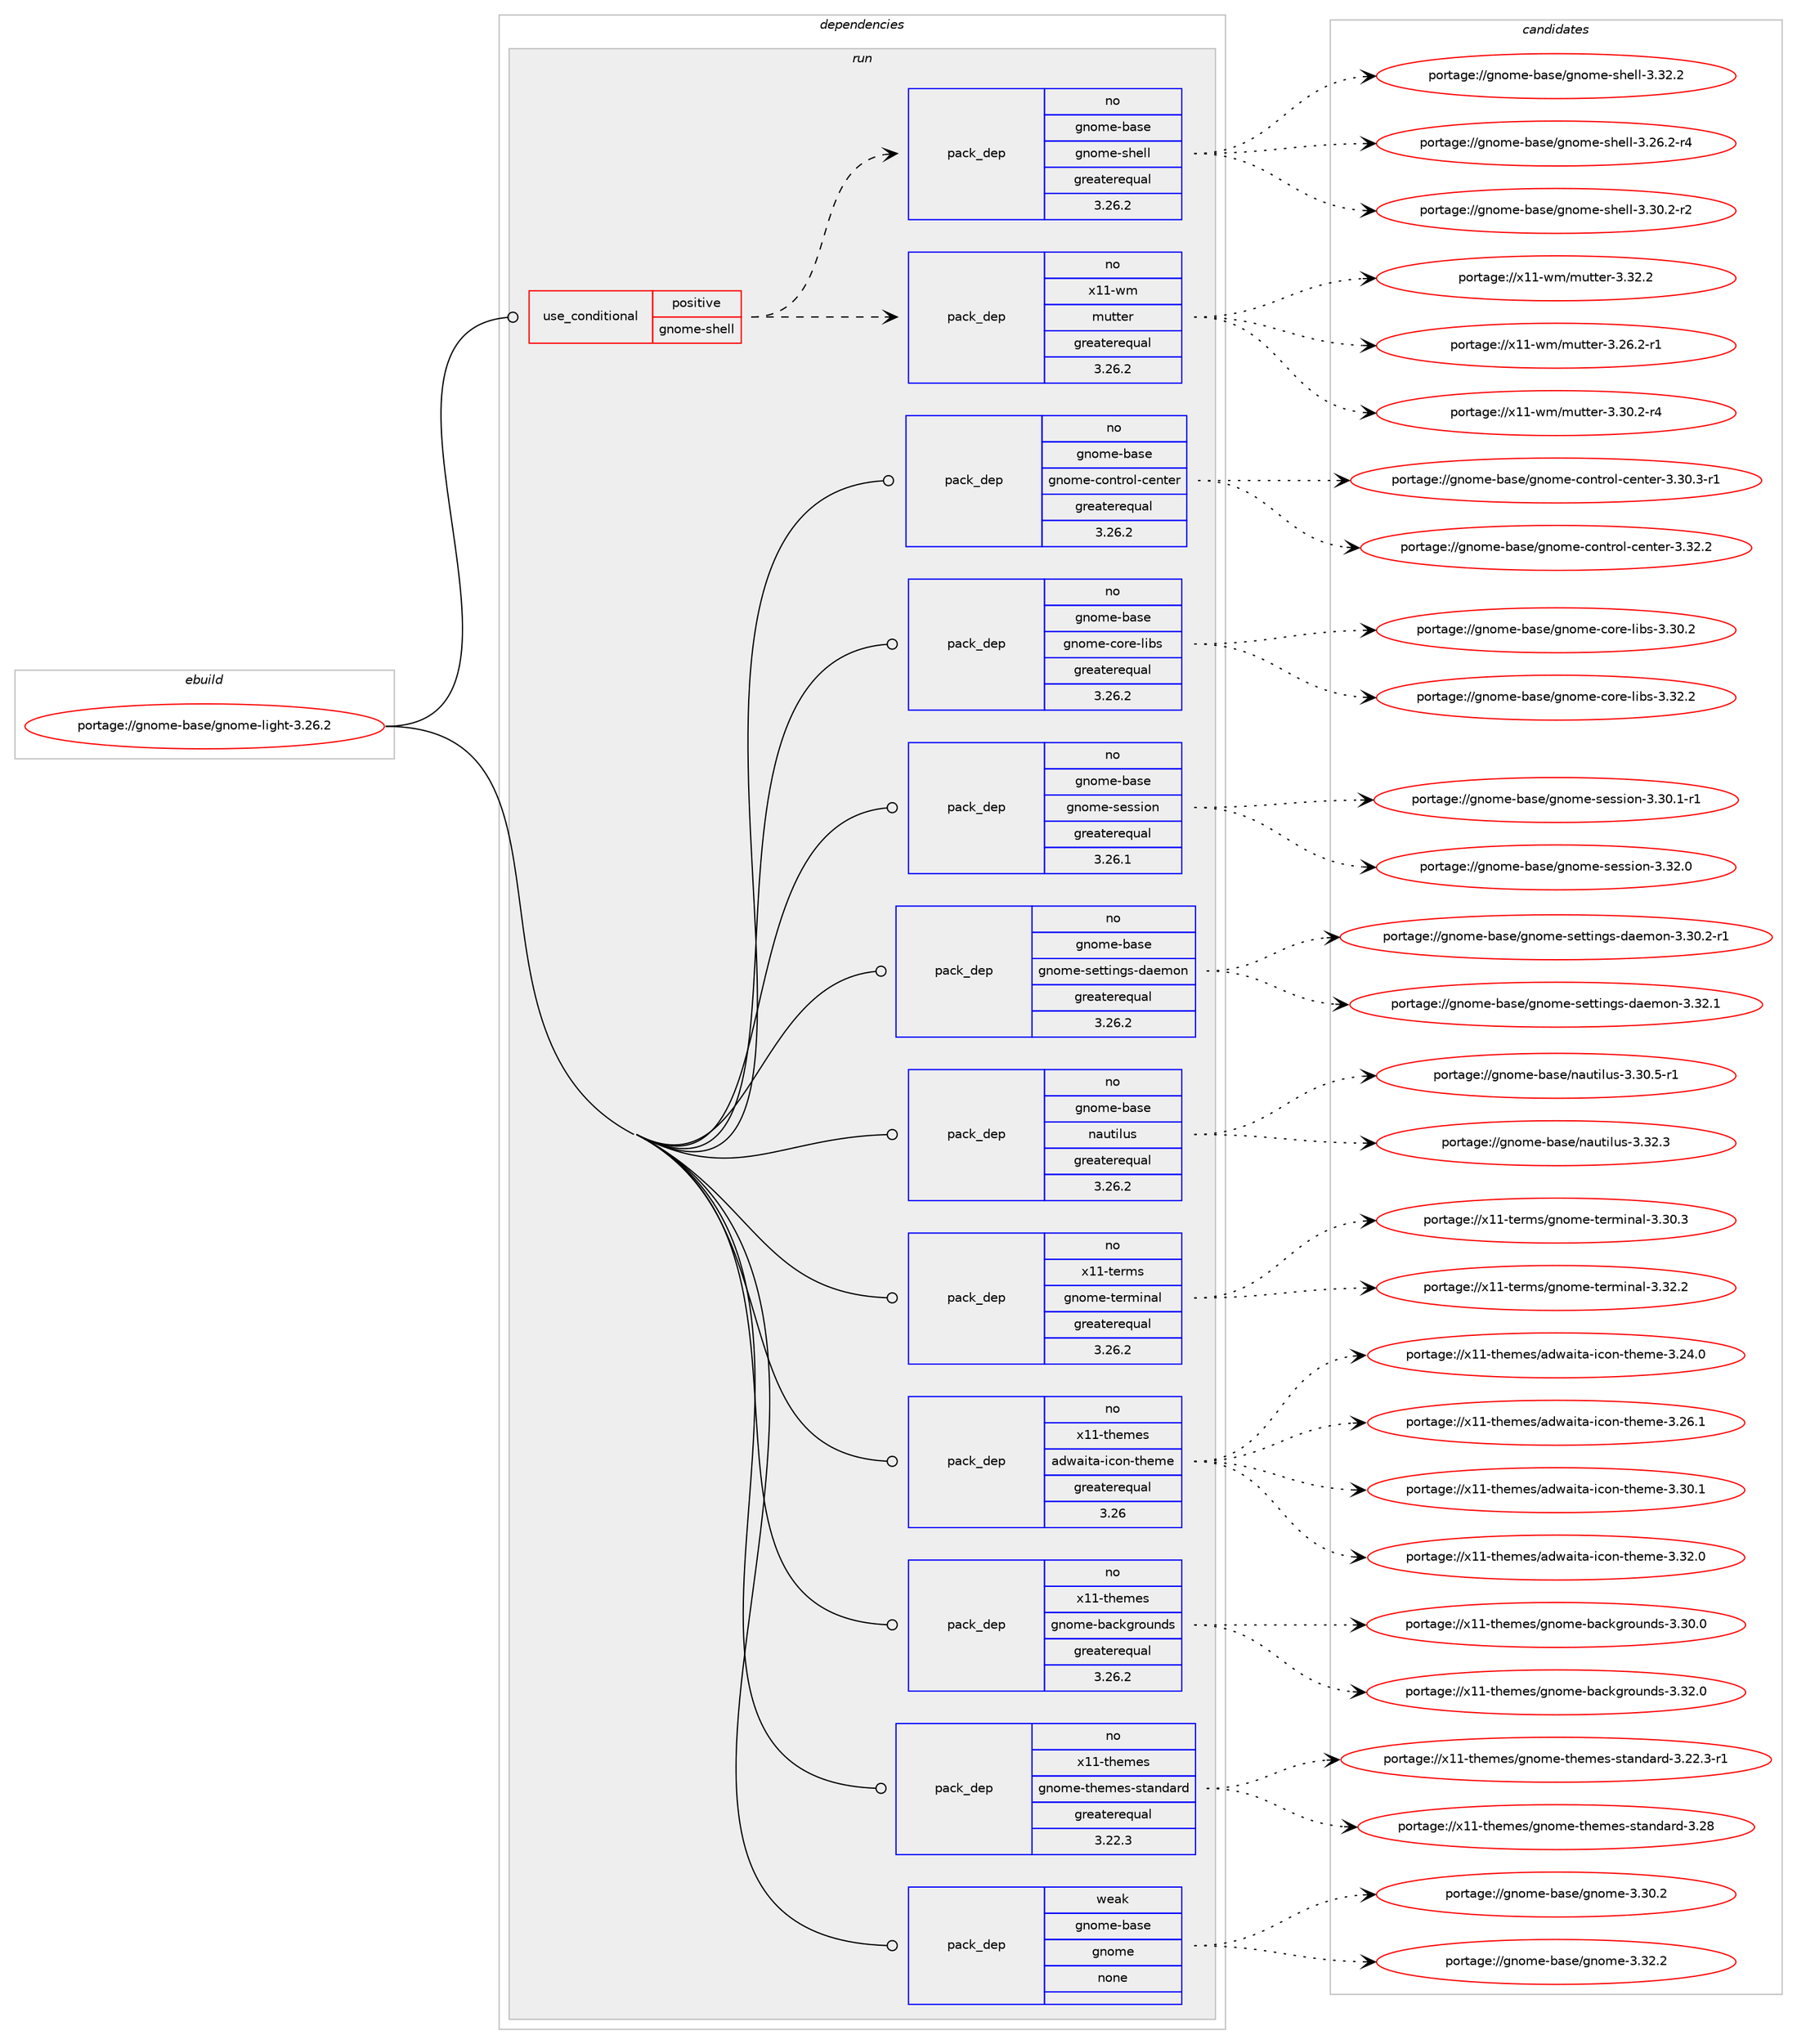 digraph prolog {

# *************
# Graph options
# *************

newrank=true;
concentrate=true;
compound=true;
graph [rankdir=LR,fontname=Helvetica,fontsize=10,ranksep=1.5];#, ranksep=2.5, nodesep=0.2];
edge  [arrowhead=vee];
node  [fontname=Helvetica,fontsize=10];

# **********
# The ebuild
# **********

subgraph cluster_leftcol {
color=gray;
rank=same;
label=<<i>ebuild</i>>;
id [label="portage://gnome-base/gnome-light-3.26.2", color=red, width=4, href="../gnome-base/gnome-light-3.26.2.svg"];
}

# ****************
# The dependencies
# ****************

subgraph cluster_midcol {
color=gray;
label=<<i>dependencies</i>>;
subgraph cluster_compile {
fillcolor="#eeeeee";
style=filled;
label=<<i>compile</i>>;
}
subgraph cluster_compileandrun {
fillcolor="#eeeeee";
style=filled;
label=<<i>compile and run</i>>;
}
subgraph cluster_run {
fillcolor="#eeeeee";
style=filled;
label=<<i>run</i>>;
subgraph cond74034 {
dependency278694 [label=<<TABLE BORDER="0" CELLBORDER="1" CELLSPACING="0" CELLPADDING="4"><TR><TD ROWSPAN="3" CELLPADDING="10">use_conditional</TD></TR><TR><TD>positive</TD></TR><TR><TD>gnome-shell</TD></TR></TABLE>>, shape=none, color=red];
subgraph pack200605 {
dependency278695 [label=<<TABLE BORDER="0" CELLBORDER="1" CELLSPACING="0" CELLPADDING="4" WIDTH="220"><TR><TD ROWSPAN="6" CELLPADDING="30">pack_dep</TD></TR><TR><TD WIDTH="110">no</TD></TR><TR><TD>x11-wm</TD></TR><TR><TD>mutter</TD></TR><TR><TD>greaterequal</TD></TR><TR><TD>3.26.2</TD></TR></TABLE>>, shape=none, color=blue];
}
dependency278694:e -> dependency278695:w [weight=20,style="dashed",arrowhead="vee"];
subgraph pack200606 {
dependency278696 [label=<<TABLE BORDER="0" CELLBORDER="1" CELLSPACING="0" CELLPADDING="4" WIDTH="220"><TR><TD ROWSPAN="6" CELLPADDING="30">pack_dep</TD></TR><TR><TD WIDTH="110">no</TD></TR><TR><TD>gnome-base</TD></TR><TR><TD>gnome-shell</TD></TR><TR><TD>greaterequal</TD></TR><TR><TD>3.26.2</TD></TR></TABLE>>, shape=none, color=blue];
}
dependency278694:e -> dependency278696:w [weight=20,style="dashed",arrowhead="vee"];
}
id:e -> dependency278694:w [weight=20,style="solid",arrowhead="odot"];
subgraph pack200607 {
dependency278697 [label=<<TABLE BORDER="0" CELLBORDER="1" CELLSPACING="0" CELLPADDING="4" WIDTH="220"><TR><TD ROWSPAN="6" CELLPADDING="30">pack_dep</TD></TR><TR><TD WIDTH="110">no</TD></TR><TR><TD>gnome-base</TD></TR><TR><TD>gnome-control-center</TD></TR><TR><TD>greaterequal</TD></TR><TR><TD>3.26.2</TD></TR></TABLE>>, shape=none, color=blue];
}
id:e -> dependency278697:w [weight=20,style="solid",arrowhead="odot"];
subgraph pack200608 {
dependency278698 [label=<<TABLE BORDER="0" CELLBORDER="1" CELLSPACING="0" CELLPADDING="4" WIDTH="220"><TR><TD ROWSPAN="6" CELLPADDING="30">pack_dep</TD></TR><TR><TD WIDTH="110">no</TD></TR><TR><TD>gnome-base</TD></TR><TR><TD>gnome-core-libs</TD></TR><TR><TD>greaterequal</TD></TR><TR><TD>3.26.2</TD></TR></TABLE>>, shape=none, color=blue];
}
id:e -> dependency278698:w [weight=20,style="solid",arrowhead="odot"];
subgraph pack200609 {
dependency278699 [label=<<TABLE BORDER="0" CELLBORDER="1" CELLSPACING="0" CELLPADDING="4" WIDTH="220"><TR><TD ROWSPAN="6" CELLPADDING="30">pack_dep</TD></TR><TR><TD WIDTH="110">no</TD></TR><TR><TD>gnome-base</TD></TR><TR><TD>gnome-session</TD></TR><TR><TD>greaterequal</TD></TR><TR><TD>3.26.1</TD></TR></TABLE>>, shape=none, color=blue];
}
id:e -> dependency278699:w [weight=20,style="solid",arrowhead="odot"];
subgraph pack200610 {
dependency278700 [label=<<TABLE BORDER="0" CELLBORDER="1" CELLSPACING="0" CELLPADDING="4" WIDTH="220"><TR><TD ROWSPAN="6" CELLPADDING="30">pack_dep</TD></TR><TR><TD WIDTH="110">no</TD></TR><TR><TD>gnome-base</TD></TR><TR><TD>gnome-settings-daemon</TD></TR><TR><TD>greaterequal</TD></TR><TR><TD>3.26.2</TD></TR></TABLE>>, shape=none, color=blue];
}
id:e -> dependency278700:w [weight=20,style="solid",arrowhead="odot"];
subgraph pack200611 {
dependency278701 [label=<<TABLE BORDER="0" CELLBORDER="1" CELLSPACING="0" CELLPADDING="4" WIDTH="220"><TR><TD ROWSPAN="6" CELLPADDING="30">pack_dep</TD></TR><TR><TD WIDTH="110">no</TD></TR><TR><TD>gnome-base</TD></TR><TR><TD>nautilus</TD></TR><TR><TD>greaterequal</TD></TR><TR><TD>3.26.2</TD></TR></TABLE>>, shape=none, color=blue];
}
id:e -> dependency278701:w [weight=20,style="solid",arrowhead="odot"];
subgraph pack200612 {
dependency278702 [label=<<TABLE BORDER="0" CELLBORDER="1" CELLSPACING="0" CELLPADDING="4" WIDTH="220"><TR><TD ROWSPAN="6" CELLPADDING="30">pack_dep</TD></TR><TR><TD WIDTH="110">no</TD></TR><TR><TD>x11-terms</TD></TR><TR><TD>gnome-terminal</TD></TR><TR><TD>greaterequal</TD></TR><TR><TD>3.26.2</TD></TR></TABLE>>, shape=none, color=blue];
}
id:e -> dependency278702:w [weight=20,style="solid",arrowhead="odot"];
subgraph pack200613 {
dependency278703 [label=<<TABLE BORDER="0" CELLBORDER="1" CELLSPACING="0" CELLPADDING="4" WIDTH="220"><TR><TD ROWSPAN="6" CELLPADDING="30">pack_dep</TD></TR><TR><TD WIDTH="110">no</TD></TR><TR><TD>x11-themes</TD></TR><TR><TD>adwaita-icon-theme</TD></TR><TR><TD>greaterequal</TD></TR><TR><TD>3.26</TD></TR></TABLE>>, shape=none, color=blue];
}
id:e -> dependency278703:w [weight=20,style="solid",arrowhead="odot"];
subgraph pack200614 {
dependency278704 [label=<<TABLE BORDER="0" CELLBORDER="1" CELLSPACING="0" CELLPADDING="4" WIDTH="220"><TR><TD ROWSPAN="6" CELLPADDING="30">pack_dep</TD></TR><TR><TD WIDTH="110">no</TD></TR><TR><TD>x11-themes</TD></TR><TR><TD>gnome-backgrounds</TD></TR><TR><TD>greaterequal</TD></TR><TR><TD>3.26.2</TD></TR></TABLE>>, shape=none, color=blue];
}
id:e -> dependency278704:w [weight=20,style="solid",arrowhead="odot"];
subgraph pack200615 {
dependency278705 [label=<<TABLE BORDER="0" CELLBORDER="1" CELLSPACING="0" CELLPADDING="4" WIDTH="220"><TR><TD ROWSPAN="6" CELLPADDING="30">pack_dep</TD></TR><TR><TD WIDTH="110">no</TD></TR><TR><TD>x11-themes</TD></TR><TR><TD>gnome-themes-standard</TD></TR><TR><TD>greaterequal</TD></TR><TR><TD>3.22.3</TD></TR></TABLE>>, shape=none, color=blue];
}
id:e -> dependency278705:w [weight=20,style="solid",arrowhead="odot"];
subgraph pack200616 {
dependency278706 [label=<<TABLE BORDER="0" CELLBORDER="1" CELLSPACING="0" CELLPADDING="4" WIDTH="220"><TR><TD ROWSPAN="6" CELLPADDING="30">pack_dep</TD></TR><TR><TD WIDTH="110">weak</TD></TR><TR><TD>gnome-base</TD></TR><TR><TD>gnome</TD></TR><TR><TD>none</TD></TR><TR><TD></TD></TR></TABLE>>, shape=none, color=blue];
}
id:e -> dependency278706:w [weight=20,style="solid",arrowhead="odot"];
}
}

# **************
# The candidates
# **************

subgraph cluster_choices {
rank=same;
color=gray;
label=<<i>candidates</i>>;

subgraph choice200605 {
color=black;
nodesep=1;
choiceportage12049494511910947109117116116101114455146505446504511449 [label="portage://x11-wm/mutter-3.26.2-r1", color=red, width=4,href="../x11-wm/mutter-3.26.2-r1.svg"];
choiceportage12049494511910947109117116116101114455146514846504511452 [label="portage://x11-wm/mutter-3.30.2-r4", color=red, width=4,href="../x11-wm/mutter-3.30.2-r4.svg"];
choiceportage1204949451191094710911711611610111445514651504650 [label="portage://x11-wm/mutter-3.32.2", color=red, width=4,href="../x11-wm/mutter-3.32.2.svg"];
dependency278695:e -> choiceportage12049494511910947109117116116101114455146505446504511449:w [style=dotted,weight="100"];
dependency278695:e -> choiceportage12049494511910947109117116116101114455146514846504511452:w [style=dotted,weight="100"];
dependency278695:e -> choiceportage1204949451191094710911711611610111445514651504650:w [style=dotted,weight="100"];
}
subgraph choice200606 {
color=black;
nodesep=1;
choiceportage1031101111091014598971151014710311011110910145115104101108108455146505446504511452 [label="portage://gnome-base/gnome-shell-3.26.2-r4", color=red, width=4,href="../gnome-base/gnome-shell-3.26.2-r4.svg"];
choiceportage1031101111091014598971151014710311011110910145115104101108108455146514846504511450 [label="portage://gnome-base/gnome-shell-3.30.2-r2", color=red, width=4,href="../gnome-base/gnome-shell-3.30.2-r2.svg"];
choiceportage103110111109101459897115101471031101111091014511510410110810845514651504650 [label="portage://gnome-base/gnome-shell-3.32.2", color=red, width=4,href="../gnome-base/gnome-shell-3.32.2.svg"];
dependency278696:e -> choiceportage1031101111091014598971151014710311011110910145115104101108108455146505446504511452:w [style=dotted,weight="100"];
dependency278696:e -> choiceportage1031101111091014598971151014710311011110910145115104101108108455146514846504511450:w [style=dotted,weight="100"];
dependency278696:e -> choiceportage103110111109101459897115101471031101111091014511510410110810845514651504650:w [style=dotted,weight="100"];
}
subgraph choice200607 {
color=black;
nodesep=1;
choiceportage1031101111091014598971151014710311011110910145991111101161141111084599101110116101114455146514846514511449 [label="portage://gnome-base/gnome-control-center-3.30.3-r1", color=red, width=4,href="../gnome-base/gnome-control-center-3.30.3-r1.svg"];
choiceportage103110111109101459897115101471031101111091014599111110116114111108459910111011610111445514651504650 [label="portage://gnome-base/gnome-control-center-3.32.2", color=red, width=4,href="../gnome-base/gnome-control-center-3.32.2.svg"];
dependency278697:e -> choiceportage1031101111091014598971151014710311011110910145991111101161141111084599101110116101114455146514846514511449:w [style=dotted,weight="100"];
dependency278697:e -> choiceportage103110111109101459897115101471031101111091014599111110116114111108459910111011610111445514651504650:w [style=dotted,weight="100"];
}
subgraph choice200608 {
color=black;
nodesep=1;
choiceportage103110111109101459897115101471031101111091014599111114101451081059811545514651484650 [label="portage://gnome-base/gnome-core-libs-3.30.2", color=red, width=4,href="../gnome-base/gnome-core-libs-3.30.2.svg"];
choiceportage103110111109101459897115101471031101111091014599111114101451081059811545514651504650 [label="portage://gnome-base/gnome-core-libs-3.32.2", color=red, width=4,href="../gnome-base/gnome-core-libs-3.32.2.svg"];
dependency278698:e -> choiceportage103110111109101459897115101471031101111091014599111114101451081059811545514651484650:w [style=dotted,weight="100"];
dependency278698:e -> choiceportage103110111109101459897115101471031101111091014599111114101451081059811545514651504650:w [style=dotted,weight="100"];
}
subgraph choice200609 {
color=black;
nodesep=1;
choiceportage1031101111091014598971151014710311011110910145115101115115105111110455146514846494511449 [label="portage://gnome-base/gnome-session-3.30.1-r1", color=red, width=4,href="../gnome-base/gnome-session-3.30.1-r1.svg"];
choiceportage103110111109101459897115101471031101111091014511510111511510511111045514651504648 [label="portage://gnome-base/gnome-session-3.32.0", color=red, width=4,href="../gnome-base/gnome-session-3.32.0.svg"];
dependency278699:e -> choiceportage1031101111091014598971151014710311011110910145115101115115105111110455146514846494511449:w [style=dotted,weight="100"];
dependency278699:e -> choiceportage103110111109101459897115101471031101111091014511510111511510511111045514651504648:w [style=dotted,weight="100"];
}
subgraph choice200610 {
color=black;
nodesep=1;
choiceportage10311011110910145989711510147103110111109101451151011161161051101031154510097101109111110455146514846504511449 [label="portage://gnome-base/gnome-settings-daemon-3.30.2-r1", color=red, width=4,href="../gnome-base/gnome-settings-daemon-3.30.2-r1.svg"];
choiceportage1031101111091014598971151014710311011110910145115101116116105110103115451009710110911111045514651504649 [label="portage://gnome-base/gnome-settings-daemon-3.32.1", color=red, width=4,href="../gnome-base/gnome-settings-daemon-3.32.1.svg"];
dependency278700:e -> choiceportage10311011110910145989711510147103110111109101451151011161161051101031154510097101109111110455146514846504511449:w [style=dotted,weight="100"];
dependency278700:e -> choiceportage1031101111091014598971151014710311011110910145115101116116105110103115451009710110911111045514651504649:w [style=dotted,weight="100"];
}
subgraph choice200611 {
color=black;
nodesep=1;
choiceportage1031101111091014598971151014711097117116105108117115455146514846534511449 [label="portage://gnome-base/nautilus-3.30.5-r1", color=red, width=4,href="../gnome-base/nautilus-3.30.5-r1.svg"];
choiceportage103110111109101459897115101471109711711610510811711545514651504651 [label="portage://gnome-base/nautilus-3.32.3", color=red, width=4,href="../gnome-base/nautilus-3.32.3.svg"];
dependency278701:e -> choiceportage1031101111091014598971151014711097117116105108117115455146514846534511449:w [style=dotted,weight="100"];
dependency278701:e -> choiceportage103110111109101459897115101471109711711610510811711545514651504651:w [style=dotted,weight="100"];
}
subgraph choice200612 {
color=black;
nodesep=1;
choiceportage12049494511610111410911547103110111109101451161011141091051109710845514651484651 [label="portage://x11-terms/gnome-terminal-3.30.3", color=red, width=4,href="../x11-terms/gnome-terminal-3.30.3.svg"];
choiceportage12049494511610111410911547103110111109101451161011141091051109710845514651504650 [label="portage://x11-terms/gnome-terminal-3.32.2", color=red, width=4,href="../x11-terms/gnome-terminal-3.32.2.svg"];
dependency278702:e -> choiceportage12049494511610111410911547103110111109101451161011141091051109710845514651484651:w [style=dotted,weight="100"];
dependency278702:e -> choiceportage12049494511610111410911547103110111109101451161011141091051109710845514651504650:w [style=dotted,weight="100"];
}
subgraph choice200613 {
color=black;
nodesep=1;
choiceportage1204949451161041011091011154797100119971051169745105991111104511610410110910145514650524648 [label="portage://x11-themes/adwaita-icon-theme-3.24.0", color=red, width=4,href="../x11-themes/adwaita-icon-theme-3.24.0.svg"];
choiceportage1204949451161041011091011154797100119971051169745105991111104511610410110910145514650544649 [label="portage://x11-themes/adwaita-icon-theme-3.26.1", color=red, width=4,href="../x11-themes/adwaita-icon-theme-3.26.1.svg"];
choiceportage1204949451161041011091011154797100119971051169745105991111104511610410110910145514651484649 [label="portage://x11-themes/adwaita-icon-theme-3.30.1", color=red, width=4,href="../x11-themes/adwaita-icon-theme-3.30.1.svg"];
choiceportage1204949451161041011091011154797100119971051169745105991111104511610410110910145514651504648 [label="portage://x11-themes/adwaita-icon-theme-3.32.0", color=red, width=4,href="../x11-themes/adwaita-icon-theme-3.32.0.svg"];
dependency278703:e -> choiceportage1204949451161041011091011154797100119971051169745105991111104511610410110910145514650524648:w [style=dotted,weight="100"];
dependency278703:e -> choiceportage1204949451161041011091011154797100119971051169745105991111104511610410110910145514650544649:w [style=dotted,weight="100"];
dependency278703:e -> choiceportage1204949451161041011091011154797100119971051169745105991111104511610410110910145514651484649:w [style=dotted,weight="100"];
dependency278703:e -> choiceportage1204949451161041011091011154797100119971051169745105991111104511610410110910145514651504648:w [style=dotted,weight="100"];
}
subgraph choice200614 {
color=black;
nodesep=1;
choiceportage120494945116104101109101115471031101111091014598979910710311411111711010011545514651484648 [label="portage://x11-themes/gnome-backgrounds-3.30.0", color=red, width=4,href="../x11-themes/gnome-backgrounds-3.30.0.svg"];
choiceportage120494945116104101109101115471031101111091014598979910710311411111711010011545514651504648 [label="portage://x11-themes/gnome-backgrounds-3.32.0", color=red, width=4,href="../x11-themes/gnome-backgrounds-3.32.0.svg"];
dependency278704:e -> choiceportage120494945116104101109101115471031101111091014598979910710311411111711010011545514651484648:w [style=dotted,weight="100"];
dependency278704:e -> choiceportage120494945116104101109101115471031101111091014598979910710311411111711010011545514651504648:w [style=dotted,weight="100"];
}
subgraph choice200615 {
color=black;
nodesep=1;
choiceportage1204949451161041011091011154710311011110910145116104101109101115451151169711010097114100455146505046514511449 [label="portage://x11-themes/gnome-themes-standard-3.22.3-r1", color=red, width=4,href="../x11-themes/gnome-themes-standard-3.22.3-r1.svg"];
choiceportage12049494511610410110910111547103110111109101451161041011091011154511511697110100971141004551465056 [label="portage://x11-themes/gnome-themes-standard-3.28", color=red, width=4,href="../x11-themes/gnome-themes-standard-3.28.svg"];
dependency278705:e -> choiceportage1204949451161041011091011154710311011110910145116104101109101115451151169711010097114100455146505046514511449:w [style=dotted,weight="100"];
dependency278705:e -> choiceportage12049494511610410110910111547103110111109101451161041011091011154511511697110100971141004551465056:w [style=dotted,weight="100"];
}
subgraph choice200616 {
color=black;
nodesep=1;
choiceportage1031101111091014598971151014710311011110910145514651484650 [label="portage://gnome-base/gnome-3.30.2", color=red, width=4,href="../gnome-base/gnome-3.30.2.svg"];
choiceportage1031101111091014598971151014710311011110910145514651504650 [label="portage://gnome-base/gnome-3.32.2", color=red, width=4,href="../gnome-base/gnome-3.32.2.svg"];
dependency278706:e -> choiceportage1031101111091014598971151014710311011110910145514651484650:w [style=dotted,weight="100"];
dependency278706:e -> choiceportage1031101111091014598971151014710311011110910145514651504650:w [style=dotted,weight="100"];
}
}

}

